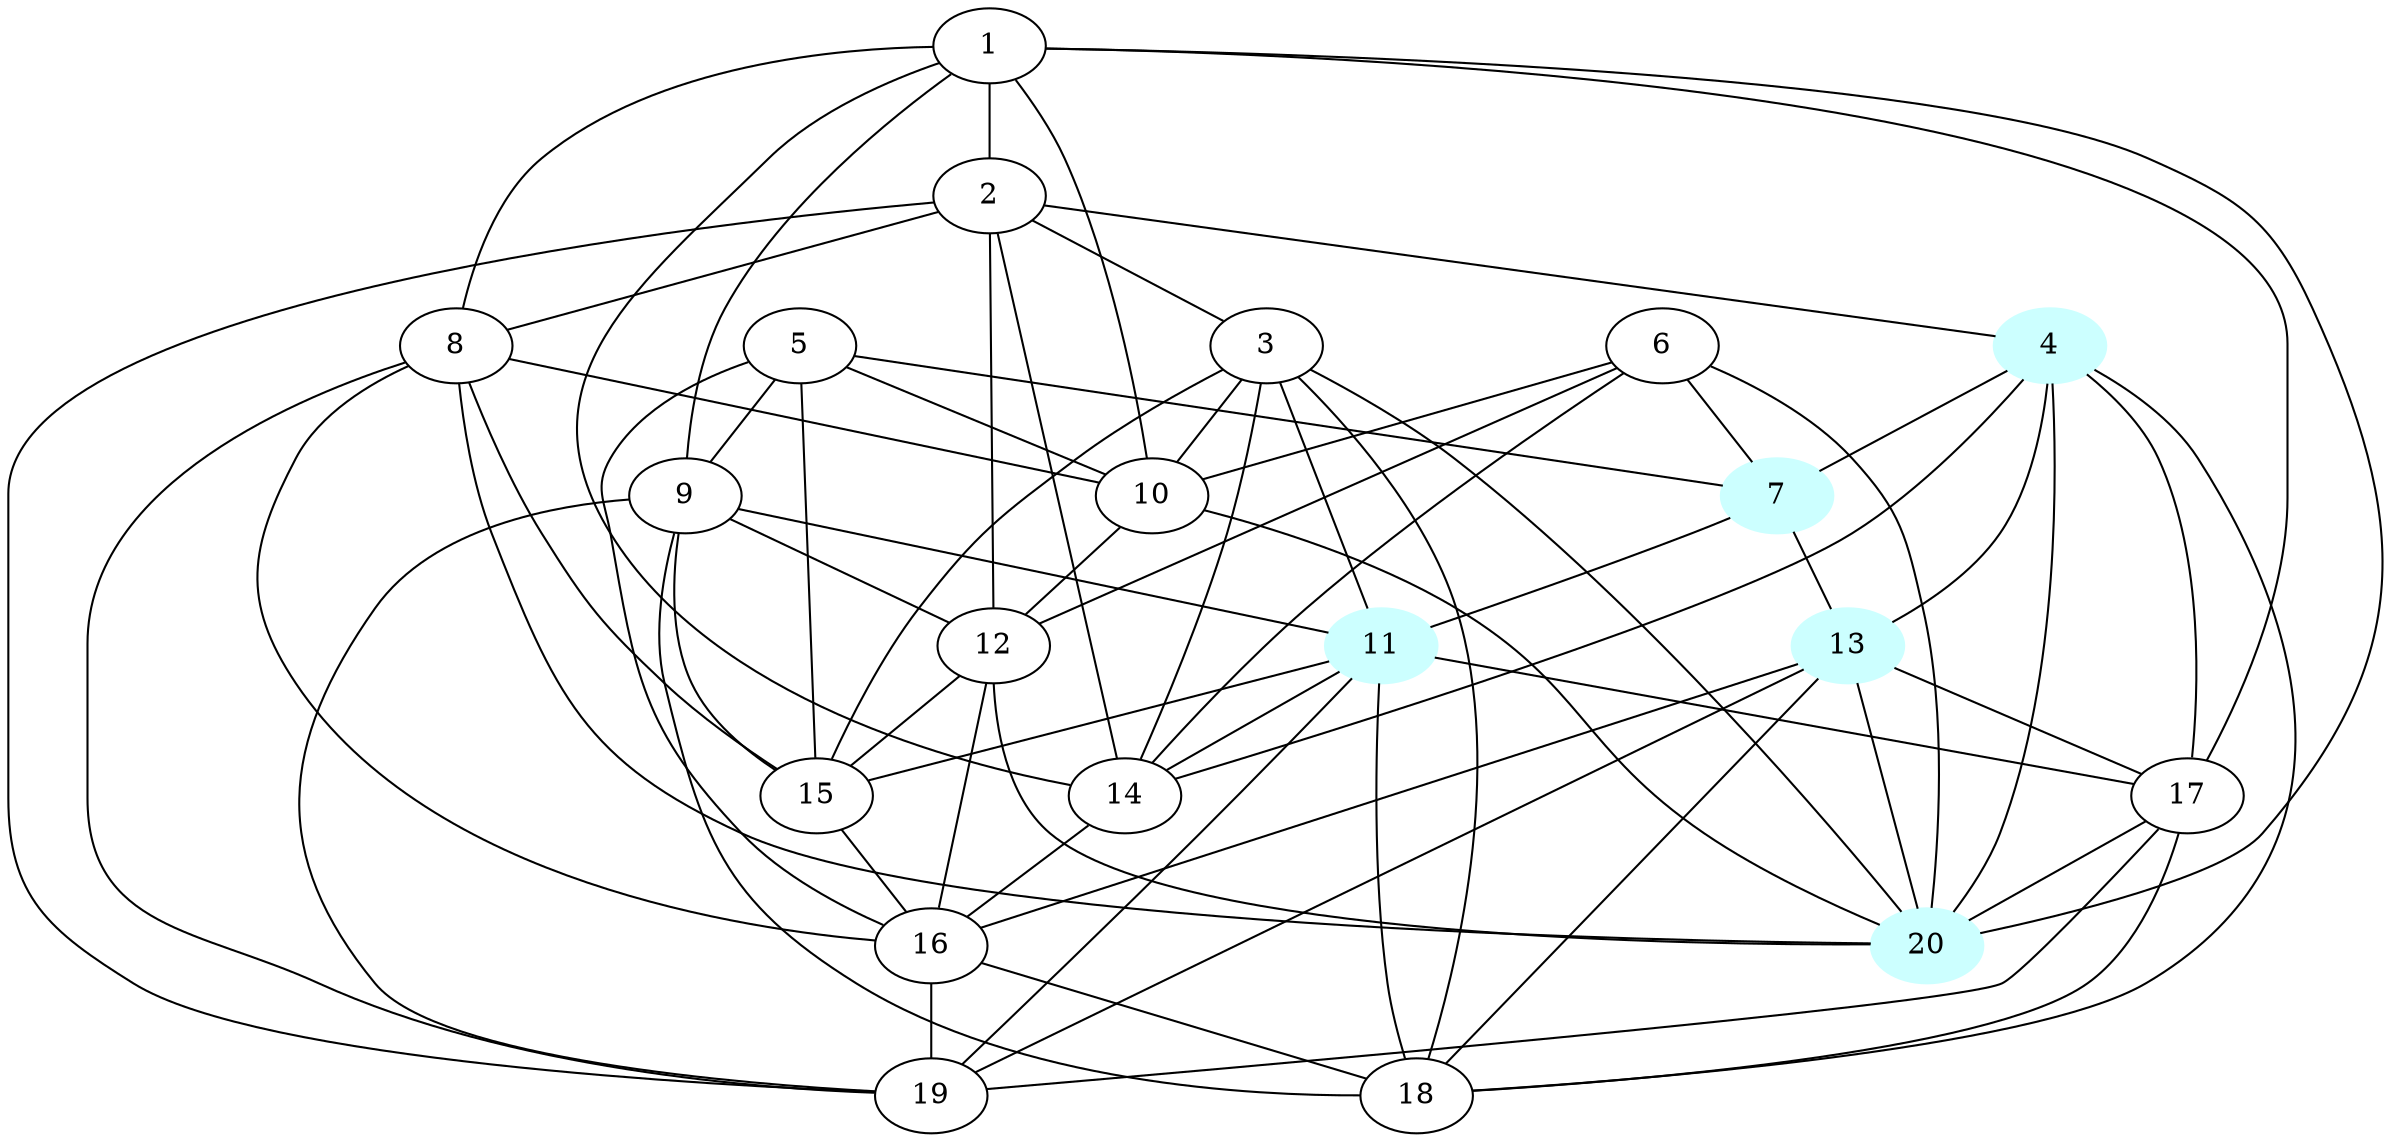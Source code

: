 graph G {
    4 [style=filled, color="#CCFFFF"];
    7 [style=filled, color="#CCFFFF"];
    11 [style=filled, color="#CCFFFF"];
    13 [style=filled, color="#CCFFFF"];
    20 [style=filled, color="#CCFFFF"];
    1 -- 2 [len= 2]
    1 -- 8 [len= 2]
    1 -- 9 [len= 2]
    1 -- 10 [len= 2]
    1 -- 14 [len= 2]
    1 -- 17 [len= 2]
    1 -- 20 [len= 2]
    2 -- 3 [len= 2]
    2 -- 4 [len= 2]
    2 -- 8 [len= 2]
    2 -- 12 [len= 2]
    2 -- 14 [len= 2]
    2 -- 19 [len= 2]
    3 -- 10 [len= 2]
    3 -- 11 [len= 2]
    3 -- 14 [len= 2]
    3 -- 15 [len= 2]
    3 -- 18 [len= 2]
    3 -- 20 [len= 2]
    4 -- 7 [len= 2]
    4 -- 13 [len= 2]
    4 -- 14 [len= 2]
    4 -- 17 [len= 2]
    4 -- 18 [len= 2]
    4 -- 20 [len= 2]
    5 -- 7 [len= 2]
    5 -- 9 [len= 2]
    5 -- 10 [len= 2]
    5 -- 15 [len= 2]
    5 -- 16 [len= 2]
    6 -- 7 [len= 2]
    6 -- 10 [len= 2]
    6 -- 12 [len= 2]
    6 -- 14 [len= 2]
    6 -- 20 [len= 2]
    7 -- 11 [len= 2]
    7 -- 13 [len= 2]
    8 -- 10 [len= 2]
    8 -- 15 [len= 2]
    8 -- 16 [len= 2]
    8 -- 19 [len= 2]
    8 -- 20 [len= 2]
    9 -- 11 [len= 2]
    9 -- 12 [len= 2]
    9 -- 15 [len= 2]
    9 -- 18 [len= 2]
    9 -- 19 [len= 2]
    10 -- 12 [len= 2]
    10 -- 20 [len= 2]
    11 -- 14 [len= 2]
    11 -- 15 [len= 2]
    11 -- 17 [len= 2]
    11 -- 18 [len= 2]
    11 -- 19 [len= 2]
    12 -- 15 [len= 2]
    12 -- 16 [len= 2]
    12 -- 20 [len= 2]
    13 -- 16 [len= 2]
    13 -- 17 [len= 2]
    13 -- 18 [len= 2]
    13 -- 19 [len= 2]
    13 -- 20 [len= 2]
    14 -- 16 [len= 2]
    15 -- 16 [len= 2]
    16 -- 18 [len= 2]
    16 -- 19 [len= 2]
    17 -- 18 [len= 2]
    17 -- 19 [len= 2]
    17 -- 20 [len= 2]
}
